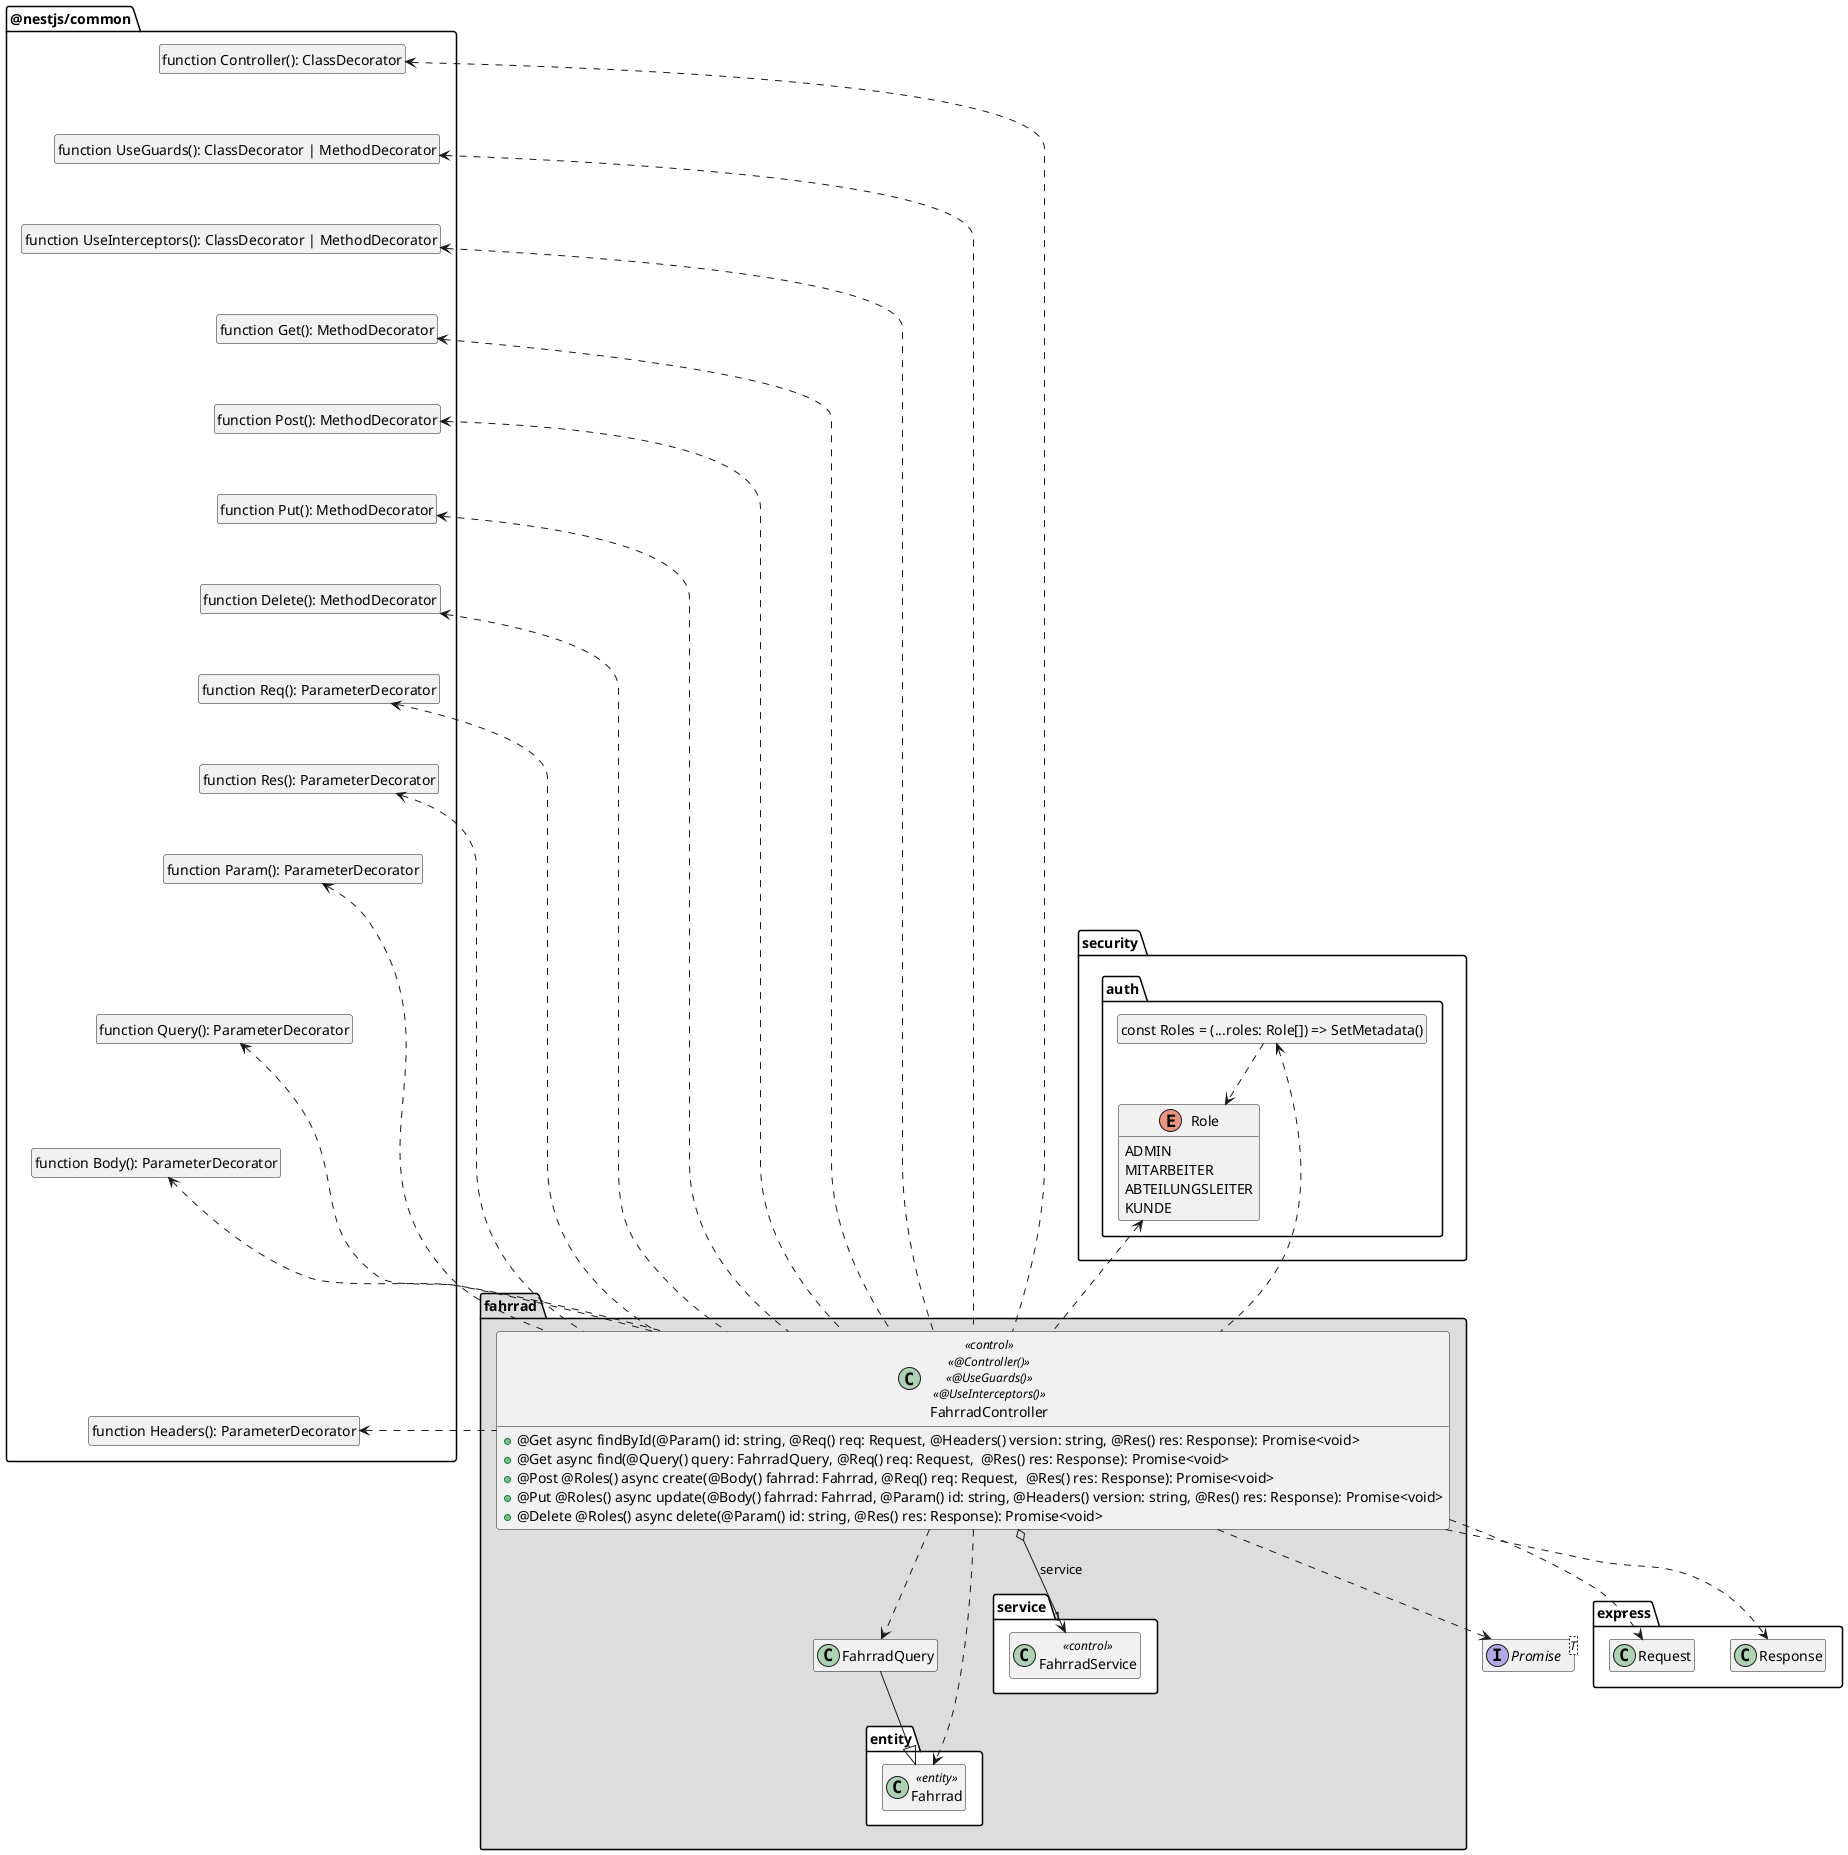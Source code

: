 ' Preview durch <Alt>d

@startuml Controller-Klasse

interface Promise<T>

package @nestjs/common {
  class "function Controller(): ClassDecorator" as Controller
  hide Controller circle

  class "function UseGuards(): ClassDecorator | MethodDecorator" as UseGuards
  hide UseGuards circle

  class "function UseInterceptors(): ClassDecorator | MethodDecorator" as UseInterceptors
  hide UseInterceptors circle

  class "function Get(): MethodDecorator" as Get
  hide Get circle

  class "function Post(): MethodDecorator" as Post
  hide Post circle

  class "function Put(): MethodDecorator" as Put
  hide Put circle

  class "function Delete(): MethodDecorator" as Delete
  hide Delete circle

  class "function Req(): ParameterDecorator" as Req
  hide Req circle

  class "function Res(): ParameterDecorator" as Res
  hide Res circle

  class "function Param(): ParameterDecorator" as Param
  hide Param circle

  class "function Query(): ParameterDecorator" as Query
  hide Query circle

  class "function Body(): ParameterDecorator" as Body
  hide Body circle

  class "function Headers(): ParameterDecorator" as Headers
  hide Headers circle

  Controller -[hidden]down-> UseGuards
  UseGuards -[hidden]down-> UseInterceptors
  UseInterceptors -[hidden]down-> Get
  Get -[hidden]down-> Post
  Post -[hidden]down-> Put
  Put -[hidden]down-> Delete
  Delete -[hidden]down-> Req
  Req -[hidden]down-> Res
  Res -[hidden]down-> Param
  Param -[hidden]down-> Query
  Query -[hidden]down-> Body
  Body -[hidden]down-> Headers
}

package express {
  class Request
  class Response
}

package security.auth {
  enum Role {
    ADMIN
    MITARBEITER
    ABTEILUNGSLEITER
    KUNDE
  }

  class "const Roles = (...roles: Role[]) => SetMetadata()" as Roles
  hide Roles circle

  Roles ..> Role
}

package fahrrad #DDDDDD {
  package entity #FFFFFF {
    class Fahrrad <<entity>>
  }

  package service #FFFFFF {
    class FahrradService << control >>
  }

  FahrradQuery --|> Fahrrad

  FahrradController o-down-> "1" FahrradService : service
  FahrradController ..> Fahrrad

  FahrradController .up.> Controller
  FahrradController .up.> UseGuards
  FahrradController .up.> UseInterceptors
  FahrradController .up.> Get
  FahrradController .up.> Post
  FahrradController .up.> Put
  FahrradController .up.> Delete
  FahrradController .up.> Req
  FahrradController .up.> Res
  FahrradController .up.> Param
  FahrradController .up.> Query
  FahrradController .up.> Body
  FahrradController .up.> Headers

  FahrradController .up.> Roles
  FahrradController .up.> Role

  FahrradController ..> FahrradQuery

  FahrradController ..> Request
  FahrradController ..> Response
  FahrradController ..> Promise

  class FahrradController << control >> << @Controller() >> << @UseGuards() >> << @UseInterceptors() >> {
    + @Get async findById(@Param() id: string, @Req() req: Request, @Headers() version: string, @Res() res: Response): Promise<void>
    + @Get async find(@Query() query: FahrradQuery, @Req() req: Request,  @Res() res: Response): Promise<void>
    + @Post @Roles() async create(@Body() fahrrad: Fahrrad, @Req() req: Request,  @Res() res: Response): Promise<void>
    + @Put @Roles() async update(@Body() fahrrad: Fahrrad, @Param() id: string, @Headers() version: string, @Res() res: Response): Promise<void>
    + @Delete @Roles() async delete(@Param() id: string, @Res() res: Response): Promise<void>
  }
}

hide empty members

@enduml
